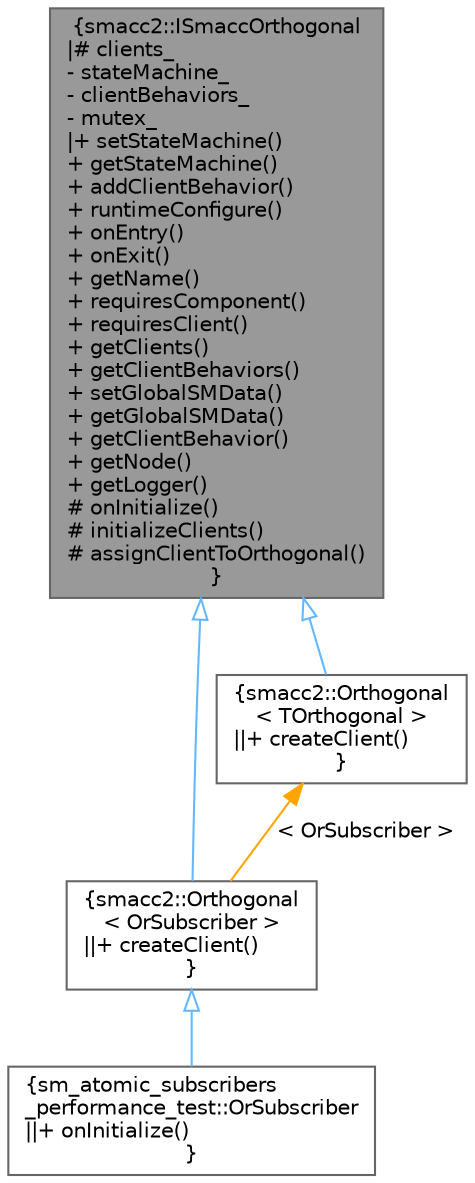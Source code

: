 digraph "smacc2::ISmaccOrthogonal"
{
 // LATEX_PDF_SIZE
  bgcolor="transparent";
  edge [fontname=Helvetica,fontsize=10,labelfontname=Helvetica,labelfontsize=10];
  node [fontname=Helvetica,fontsize=10,shape=box,height=0.2,width=0.4];
  Node1 [label="{smacc2::ISmaccOrthogonal\n|# clients_\l- stateMachine_\l- clientBehaviors_\l- mutex_\l|+ setStateMachine()\l+ getStateMachine()\l+ addClientBehavior()\l+ runtimeConfigure()\l+ onEntry()\l+ onExit()\l+ getName()\l+ requiresComponent()\l+ requiresClient()\l+ getClients()\l+ getClientBehaviors()\l+ setGlobalSMData()\l+ getGlobalSMData()\l+ getClientBehavior()\l+ getNode()\l+ getLogger()\l# onInitialize()\l# initializeClients()\l# assignClientToOrthogonal()\l}",height=0.2,width=0.4,color="gray40", fillcolor="grey60", style="filled", fontcolor="black",tooltip=" "];
  Node1 -> Node2 [dir="back",color="steelblue1",style="solid",arrowtail="onormal"];
  Node2 [label="{smacc2::Orthogonal\l\< OrSubscriber \>\n||+ createClient()\l}",height=0.2,width=0.4,color="gray40", fillcolor="white", style="filled",URL="$classsmacc2_1_1Orthogonal.html",tooltip=" "];
  Node2 -> Node3 [dir="back",color="steelblue1",style="solid",arrowtail="onormal"];
  Node3 [label="{sm_atomic_subscribers\l_performance_test::OrSubscriber\n||+ onInitialize()\l}",height=0.2,width=0.4,color="gray40", fillcolor="white", style="filled",URL="$classsm__atomic__subscribers__performance__test_1_1OrSubscriber.html",tooltip=" "];
  Node1 -> Node4 [dir="back",color="steelblue1",style="solid",arrowtail="onormal"];
  Node4 [label="{smacc2::Orthogonal\l\< TOrthogonal \>\n||+ createClient()\l}",height=0.2,width=0.4,color="gray40", fillcolor="white", style="filled",URL="$classsmacc2_1_1Orthogonal.html",tooltip=" "];
  Node4 -> Node2 [dir="back",color="orange",style="solid",label=" \< OrSubscriber \>" ];
}
